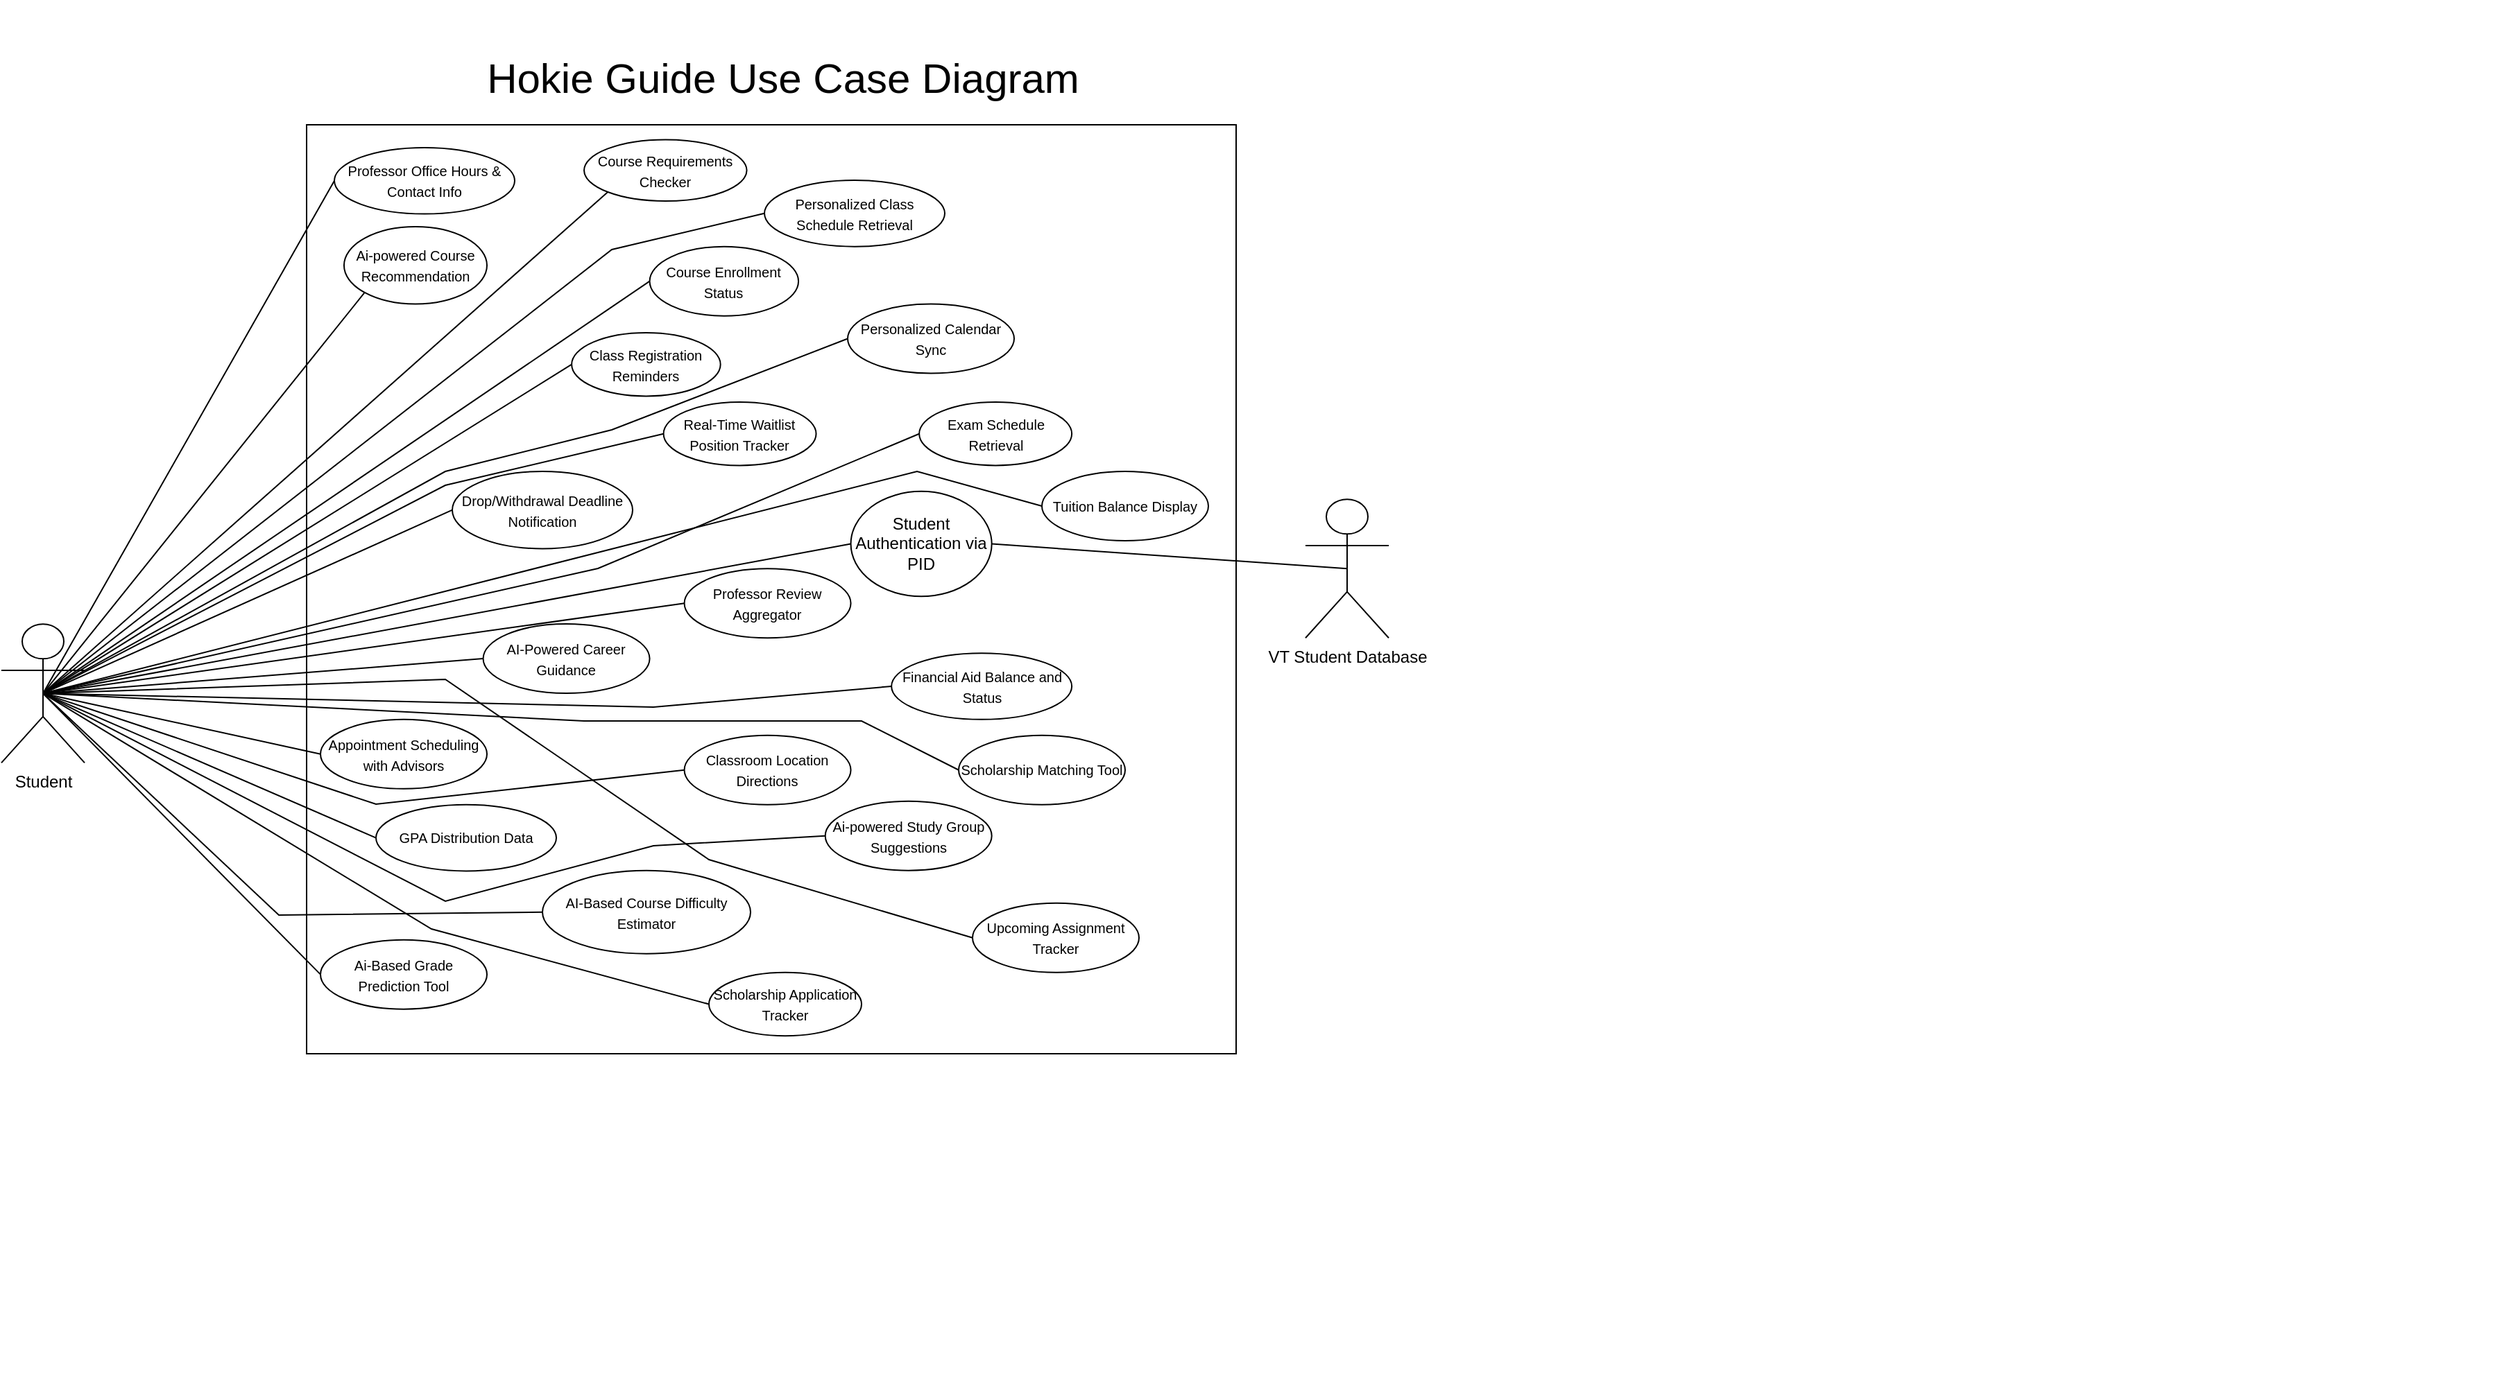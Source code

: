 <mxfile version="24.7.17">
  <diagram name="Page-1" id="CSJSGIS1LzkZytk3F4L5">
    <mxGraphModel dx="3250" dy="2093" grid="1" gridSize="10" guides="1" tooltips="1" connect="1" arrows="1" fold="1" page="1" pageScale="1" pageWidth="1920" pageHeight="1200" math="0" shadow="0">
      <root>
        <mxCell id="0" />
        <mxCell id="1" parent="0" />
        <mxCell id="hB7sJtixc7SgUdTs9786-3" value="Student" style="shape=umlActor;verticalLabelPosition=bottom;verticalAlign=top;html=1;outlineConnect=0;" parent="1" vertex="1">
          <mxGeometry x="-1470" y="430.15" width="60" height="100.03" as="geometry" />
        </mxCell>
        <mxCell id="hB7sJtixc7SgUdTs9786-5" value="" style="group" parent="1" vertex="1" connectable="0">
          <mxGeometry x="-1250" y="-20" width="1580" height="990" as="geometry" />
        </mxCell>
        <mxCell id="hB7sJtixc7SgUdTs9786-1" value="" style="rounded=0;whiteSpace=wrap;html=1;" parent="hB7sJtixc7SgUdTs9786-5" vertex="1">
          <mxGeometry y="90" width="670" height="670" as="geometry" />
        </mxCell>
        <mxCell id="hB7sJtixc7SgUdTs9786-2" value="&lt;font style=&quot;font-size: 30px;&quot;&gt;Hokie Guide Use Case Diagram&lt;/font&gt;" style="text;html=1;align=center;verticalAlign=middle;whiteSpace=wrap;rounded=0;" parent="hB7sJtixc7SgUdTs9786-5" vertex="1">
          <mxGeometry x="127.27" y="10.73" width="433.1" height="90" as="geometry" />
        </mxCell>
        <mxCell id="hB7sJtixc7SgUdTs9786-19" value="&lt;font style=&quot;font-size: 12px;&quot;&gt;Student Authentication via PID&lt;/font&gt;" style="ellipse;whiteSpace=wrap;html=1;" parent="hB7sJtixc7SgUdTs9786-5" vertex="1">
          <mxGeometry x="392.27" y="354.43" width="101.57" height="75.71" as="geometry" />
        </mxCell>
        <mxCell id="qvIvYTP-Vxzy6xqbFxnC-11" value="" style="group;fontStyle=4" parent="hB7sJtixc7SgUdTs9786-5" vertex="1" connectable="0">
          <mxGeometry x="26.97" y="163.56" width="103.03" height="55.71" as="geometry" />
        </mxCell>
        <mxCell id="qvIvYTP-Vxzy6xqbFxnC-15" value="" style="group" parent="qvIvYTP-Vxzy6xqbFxnC-11" vertex="1" connectable="0">
          <mxGeometry width="103.03" height="55.71" as="geometry" />
        </mxCell>
        <mxCell id="hB7sJtixc7SgUdTs9786-14" value="&lt;font style=&quot;font-size: 10px;&quot;&gt;Ai-powered Course Recommendation&lt;/font&gt;" style="ellipse;whiteSpace=wrap;html=1;" parent="qvIvYTP-Vxzy6xqbFxnC-15" vertex="1">
          <mxGeometry width="103.03" height="55.71" as="geometry" />
        </mxCell>
        <mxCell id="qvIvYTP-Vxzy6xqbFxnC-43" value="&lt;font style=&quot;font-size: 10px;&quot;&gt;Course Requirements Checker&lt;/font&gt;" style="ellipse;whiteSpace=wrap;html=1;" parent="hB7sJtixc7SgUdTs9786-5" vertex="1">
          <mxGeometry x="200" y="100.73" width="117.27" height="44.27" as="geometry" />
        </mxCell>
        <mxCell id="qvIvYTP-Vxzy6xqbFxnC-45" value="&lt;font style=&quot;font-size: 10px;&quot;&gt;Course Enrollment Status&lt;/font&gt;" style="ellipse;whiteSpace=wrap;html=1;" parent="hB7sJtixc7SgUdTs9786-5" vertex="1">
          <mxGeometry x="247.27" y="177.84" width="107.27" height="50" as="geometry" />
        </mxCell>
        <mxCell id="qvIvYTP-Vxzy6xqbFxnC-46" value="&lt;font style=&quot;font-size: 10px;&quot;&gt;Class Registration Reminders&lt;/font&gt;" style="ellipse;whiteSpace=wrap;html=1;" parent="hB7sJtixc7SgUdTs9786-5" vertex="1">
          <mxGeometry x="191.06" y="240" width="107.27" height="45.71" as="geometry" />
        </mxCell>
        <mxCell id="qvIvYTP-Vxzy6xqbFxnC-47" value="&lt;font style=&quot;font-size: 10px;&quot;&gt;Real-Time Waitlist Position Tracker&lt;/font&gt;" style="ellipse;whiteSpace=wrap;html=1;" parent="hB7sJtixc7SgUdTs9786-5" vertex="1">
          <mxGeometry x="257.27" y="290" width="110" height="45.71" as="geometry" />
        </mxCell>
        <mxCell id="qvIvYTP-Vxzy6xqbFxnC-48" value="&lt;font style=&quot;font-size: 10px;&quot;&gt;Drop/Withdrawal Deadline Notification&lt;/font&gt;" style="ellipse;whiteSpace=wrap;html=1;" parent="hB7sJtixc7SgUdTs9786-5" vertex="1">
          <mxGeometry x="105" y="340" width="130" height="55.71" as="geometry" />
        </mxCell>
        <mxCell id="qvIvYTP-Vxzy6xqbFxnC-71" value="&lt;font style=&quot;font-size: 10px;&quot;&gt;Personalized Class Schedule Retrieval&lt;/font&gt;" style="ellipse;whiteSpace=wrap;html=1;" parent="hB7sJtixc7SgUdTs9786-5" vertex="1">
          <mxGeometry x="330" y="130" width="130" height="47.84" as="geometry" />
        </mxCell>
        <mxCell id="qvIvYTP-Vxzy6xqbFxnC-72" value="&lt;font style=&quot;font-size: 10px;&quot;&gt;Personalized Calendar Sync&lt;/font&gt;" style="ellipse;whiteSpace=wrap;html=1;" parent="hB7sJtixc7SgUdTs9786-5" vertex="1">
          <mxGeometry x="390" y="219.27" width="120" height="49.99" as="geometry" />
        </mxCell>
        <mxCell id="qvIvYTP-Vxzy6xqbFxnC-74" value="&lt;font style=&quot;font-size: 10px;&quot;&gt;Exam Schedule Retrieval&lt;/font&gt;" style="ellipse;whiteSpace=wrap;html=1;" parent="hB7sJtixc7SgUdTs9786-5" vertex="1">
          <mxGeometry x="441.57" y="290.0" width="110" height="45.71" as="geometry" />
        </mxCell>
        <mxCell id="qvIvYTP-Vxzy6xqbFxnC-80" value="&lt;font style=&quot;font-size: 10px;&quot;&gt;Upcoming Assignment Tracker&lt;/font&gt;" style="ellipse;whiteSpace=wrap;html=1;" parent="hB7sJtixc7SgUdTs9786-5" vertex="1">
          <mxGeometry x="480" y="651.41" width="120" height="50" as="geometry" />
        </mxCell>
        <mxCell id="qvIvYTP-Vxzy6xqbFxnC-86" value="&lt;font style=&quot;font-size: 10px;&quot;&gt;Financial Aid Balance and Status&lt;/font&gt;" style="ellipse;whiteSpace=wrap;html=1;" parent="hB7sJtixc7SgUdTs9786-5" vertex="1">
          <mxGeometry x="421.57" y="471.08" width="130" height="47.84" as="geometry" />
        </mxCell>
        <mxCell id="qvIvYTP-Vxzy6xqbFxnC-87" value="&lt;font style=&quot;font-size: 10px;&quot;&gt;Tuition Balance Display&lt;/font&gt;" style="ellipse;whiteSpace=wrap;html=1;" parent="hB7sJtixc7SgUdTs9786-5" vertex="1">
          <mxGeometry x="530" y="340.0" width="120" height="49.99" as="geometry" />
        </mxCell>
        <mxCell id="qvIvYTP-Vxzy6xqbFxnC-88" value="&lt;font style=&quot;font-size: 10px;&quot;&gt;Scholarship Application Tracker&lt;/font&gt;" style="ellipse;whiteSpace=wrap;html=1;" parent="hB7sJtixc7SgUdTs9786-5" vertex="1">
          <mxGeometry x="290" y="701.41" width="110" height="45.71" as="geometry" />
        </mxCell>
        <mxCell id="qvIvYTP-Vxzy6xqbFxnC-91" value="&lt;font style=&quot;font-size: 10px;&quot;&gt;Scholarship Matching Tool&lt;/font&gt;" style="ellipse;whiteSpace=wrap;html=1;" parent="hB7sJtixc7SgUdTs9786-5" vertex="1">
          <mxGeometry x="470" y="530.38" width="120" height="50" as="geometry" />
        </mxCell>
        <mxCell id="qvIvYTP-Vxzy6xqbFxnC-98" value="&lt;font style=&quot;font-size: 10px;&quot;&gt;GPA Distribution Data&lt;/font&gt;" style="ellipse;whiteSpace=wrap;html=1;" parent="hB7sJtixc7SgUdTs9786-5" vertex="1">
          <mxGeometry x="50.0" y="580.37" width="130" height="47.84" as="geometry" />
        </mxCell>
        <mxCell id="qvIvYTP-Vxzy6xqbFxnC-99" value="&lt;font style=&quot;font-size: 10px;&quot;&gt;AI-Based Course Difficulty Estimator&lt;/font&gt;" style="ellipse;whiteSpace=wrap;html=1;" parent="hB7sJtixc7SgUdTs9786-5" vertex="1">
          <mxGeometry x="170" y="627.84" width="150" height="60" as="geometry" />
        </mxCell>
        <mxCell id="qvIvYTP-Vxzy6xqbFxnC-104" value="&lt;font style=&quot;font-size: 10px;&quot;&gt;Ai-Based Grade Prediction Tool&lt;/font&gt;" style="ellipse;whiteSpace=wrap;html=1;" parent="hB7sJtixc7SgUdTs9786-5" vertex="1">
          <mxGeometry x="10.0" y="677.83" width="120" height="50" as="geometry" />
        </mxCell>
        <mxCell id="qvIvYTP-Vxzy6xqbFxnC-112" value="&lt;font style=&quot;font-size: 10px;&quot;&gt;Professor Office Hours &amp;amp; Contact Info&lt;/font&gt;" style="ellipse;whiteSpace=wrap;html=1;" parent="hB7sJtixc7SgUdTs9786-5" vertex="1">
          <mxGeometry x="20.0" y="106.45" width="130" height="47.84" as="geometry" />
        </mxCell>
        <mxCell id="qvIvYTP-Vxzy6xqbFxnC-113" value="&lt;font style=&quot;font-size: 10px;&quot;&gt;Professor Review Aggregator&lt;/font&gt;" style="ellipse;whiteSpace=wrap;html=1;" parent="hB7sJtixc7SgUdTs9786-5" vertex="1">
          <mxGeometry x="272.27" y="410.15" width="120" height="49.99" as="geometry" />
        </mxCell>
        <mxCell id="qvIvYTP-Vxzy6xqbFxnC-114" value="&lt;font style=&quot;font-size: 10px;&quot;&gt;Appointment Scheduling with Advisors&lt;/font&gt;" style="ellipse;whiteSpace=wrap;html=1;" parent="hB7sJtixc7SgUdTs9786-5" vertex="1">
          <mxGeometry x="10.0" y="518.92" width="120" height="50" as="geometry" />
        </mxCell>
        <mxCell id="qvIvYTP-Vxzy6xqbFxnC-116" value="&lt;font style=&quot;font-size: 10px;&quot;&gt;Classroom Location Directions&lt;/font&gt;" style="ellipse;whiteSpace=wrap;html=1;" parent="hB7sJtixc7SgUdTs9786-5" vertex="1">
          <mxGeometry x="272.27" y="530.38" width="120" height="49.99" as="geometry" />
        </mxCell>
        <mxCell id="qvIvYTP-Vxzy6xqbFxnC-132" value="&lt;font style=&quot;font-size: 10px;&quot;&gt;AI-Powered Career Guidance&lt;/font&gt;" style="ellipse;whiteSpace=wrap;html=1;" parent="hB7sJtixc7SgUdTs9786-5" vertex="1">
          <mxGeometry x="127.27" y="450.0" width="120" height="50" as="geometry" />
        </mxCell>
        <mxCell id="qvIvYTP-Vxzy6xqbFxnC-134" value="&lt;font style=&quot;font-size: 10px;&quot;&gt;Ai-powered Study Group Suggestions&lt;/font&gt;" style="ellipse;whiteSpace=wrap;html=1;" parent="hB7sJtixc7SgUdTs9786-5" vertex="1">
          <mxGeometry x="373.84" y="577.85" width="120" height="49.99" as="geometry" />
        </mxCell>
        <mxCell id="zmE5umMrPIirgxl5zpid-3" value="VT Student Database" style="shape=umlActor;verticalLabelPosition=bottom;verticalAlign=top;html=1;outlineConnect=0;" vertex="1" parent="hB7sJtixc7SgUdTs9786-5">
          <mxGeometry x="720" y="360.11" width="60" height="100.03" as="geometry" />
        </mxCell>
        <mxCell id="zmE5umMrPIirgxl5zpid-5" style="rounded=0;orthogonalLoop=1;jettySize=auto;html=1;exitX=1;exitY=0.5;exitDx=0;exitDy=0;entryX=0.5;entryY=0.5;entryDx=0;entryDy=0;entryPerimeter=0;endArrow=none;endFill=0;" edge="1" parent="hB7sJtixc7SgUdTs9786-5" source="hB7sJtixc7SgUdTs9786-19" target="zmE5umMrPIirgxl5zpid-3">
          <mxGeometry relative="1" as="geometry" />
        </mxCell>
        <mxCell id="hB7sJtixc7SgUdTs9786-24" value="" style="endArrow=none;html=1;rounded=0;entryX=0;entryY=0.5;entryDx=0;entryDy=0;exitX=0.5;exitY=0.5;exitDx=0;exitDy=0;endFill=0;exitPerimeter=0;" parent="1" source="hB7sJtixc7SgUdTs9786-3" target="hB7sJtixc7SgUdTs9786-19" edge="1">
          <mxGeometry width="50" height="50" relative="1" as="geometry">
            <mxPoint x="-1610" y="440" as="sourcePoint" />
            <mxPoint x="-1340.909" y="482.857" as="targetPoint" />
          </mxGeometry>
        </mxCell>
        <mxCell id="zmE5umMrPIirgxl5zpid-9" value="" style="endArrow=none;html=1;rounded=0;entryX=0;entryY=0.5;entryDx=0;entryDy=0;exitX=0.5;exitY=0.5;exitDx=0;exitDy=0;endFill=0;exitPerimeter=0;" edge="1" parent="1" source="hB7sJtixc7SgUdTs9786-3" target="qvIvYTP-Vxzy6xqbFxnC-112">
          <mxGeometry width="50" height="50" relative="1" as="geometry">
            <mxPoint x="-1810" y="490" as="sourcePoint" />
            <mxPoint x="-1304" y="448" as="targetPoint" />
          </mxGeometry>
        </mxCell>
        <mxCell id="qvIvYTP-Vxzy6xqbFxnC-44" value="" style="endArrow=none;html=1;rounded=0;entryX=0;entryY=1;entryDx=0;entryDy=0;endFill=0;exitX=0.5;exitY=0.5;exitDx=0;exitDy=0;exitPerimeter=0;" parent="1" source="hB7sJtixc7SgUdTs9786-3" target="qvIvYTP-Vxzy6xqbFxnC-43" edge="1">
          <mxGeometry width="50" height="50" relative="1" as="geometry">
            <mxPoint x="-1810" y="480" as="sourcePoint" />
            <mxPoint x="-1155.8" y="324.29" as="targetPoint" />
          </mxGeometry>
        </mxCell>
        <mxCell id="qvIvYTP-Vxzy6xqbFxnC-49" value="" style="endArrow=none;html=1;rounded=0;entryX=0;entryY=0.5;entryDx=0;entryDy=0;endFill=0;exitX=0.5;exitY=0.5;exitDx=0;exitDy=0;exitPerimeter=0;" parent="1" source="hB7sJtixc7SgUdTs9786-3" target="qvIvYTP-Vxzy6xqbFxnC-45" edge="1">
          <mxGeometry width="50" height="50" relative="1" as="geometry">
            <mxPoint x="-1411.561" y="276.115" as="sourcePoint" />
            <mxPoint x="-1280" y="228" as="targetPoint" />
          </mxGeometry>
        </mxCell>
        <mxCell id="qvIvYTP-Vxzy6xqbFxnC-50" value="" style="endArrow=none;html=1;rounded=0;entryX=0;entryY=0.5;entryDx=0;entryDy=0;endFill=0;exitX=0.5;exitY=0.5;exitDx=0;exitDy=0;exitPerimeter=0;" parent="1" source="hB7sJtixc7SgUdTs9786-3" target="qvIvYTP-Vxzy6xqbFxnC-46" edge="1">
          <mxGeometry width="50" height="50" relative="1" as="geometry">
            <mxPoint x="-1410.596" y="292.641" as="sourcePoint" />
            <mxPoint x="-1270" y="238" as="targetPoint" />
          </mxGeometry>
        </mxCell>
        <mxCell id="qvIvYTP-Vxzy6xqbFxnC-52" value="" style="endArrow=none;html=1;rounded=0;entryX=0;entryY=0.5;entryDx=0;entryDy=0;endFill=0;exitX=0.5;exitY=0.5;exitDx=0;exitDy=0;exitPerimeter=0;" parent="1" source="hB7sJtixc7SgUdTs9786-3" target="qvIvYTP-Vxzy6xqbFxnC-48" edge="1">
          <mxGeometry width="50" height="50" relative="1" as="geometry">
            <mxPoint x="-1426.983" y="308.478" as="sourcePoint" />
            <mxPoint x="-1250" y="258" as="targetPoint" />
          </mxGeometry>
        </mxCell>
        <mxCell id="qvIvYTP-Vxzy6xqbFxnC-51" value="" style="endArrow=none;html=1;rounded=0;entryX=0;entryY=0.5;entryDx=0;entryDy=0;endFill=0;exitX=0.5;exitY=0.5;exitDx=0;exitDy=0;exitPerimeter=0;" parent="1" source="hB7sJtixc7SgUdTs9786-3" target="qvIvYTP-Vxzy6xqbFxnC-47" edge="1">
          <mxGeometry width="50" height="50" relative="1" as="geometry">
            <mxPoint x="-1442.799" y="314.377" as="sourcePoint" />
            <mxPoint x="-1260" y="248" as="targetPoint" />
            <Array as="points">
              <mxPoint x="-1150" y="330" />
            </Array>
          </mxGeometry>
        </mxCell>
        <mxCell id="hB7sJtixc7SgUdTs9786-29" value="" style="endArrow=none;html=1;rounded=0;entryX=0;entryY=1;entryDx=0;entryDy=0;endFill=0;exitX=0.5;exitY=0.5;exitDx=0;exitDy=0;exitPerimeter=0;" parent="1" source="hB7sJtixc7SgUdTs9786-3" target="hB7sJtixc7SgUdTs9786-14" edge="1">
          <mxGeometry width="50" height="50" relative="1" as="geometry">
            <mxPoint x="-1910" y="485.72" as="sourcePoint" />
            <mxPoint x="-1575.8" y="238.58" as="targetPoint" />
          </mxGeometry>
        </mxCell>
        <mxCell id="zmE5umMrPIirgxl5zpid-11" value="" style="endArrow=none;html=1;rounded=0;entryX=0;entryY=0.5;entryDx=0;entryDy=0;endFill=0;exitX=0.5;exitY=0.5;exitDx=0;exitDy=0;exitPerimeter=0;" edge="1" parent="1" source="hB7sJtixc7SgUdTs9786-3" target="qvIvYTP-Vxzy6xqbFxnC-113">
          <mxGeometry width="50" height="50" relative="1" as="geometry">
            <mxPoint x="-1430" y="490" as="sourcePoint" />
            <mxPoint x="-1220" y="412" as="targetPoint" />
          </mxGeometry>
        </mxCell>
        <mxCell id="zmE5umMrPIirgxl5zpid-14" value="" style="endArrow=none;html=1;rounded=0;entryX=0;entryY=0.5;entryDx=0;entryDy=0;endFill=0;exitX=0.5;exitY=0.5;exitDx=0;exitDy=0;exitPerimeter=0;" edge="1" parent="1" source="hB7sJtixc7SgUdTs9786-3" target="qvIvYTP-Vxzy6xqbFxnC-132">
          <mxGeometry width="50" height="50" relative="1" as="geometry">
            <mxPoint x="-1430" y="490" as="sourcePoint" />
            <mxPoint x="-1170" y="485" as="targetPoint" />
          </mxGeometry>
        </mxCell>
        <mxCell id="zmE5umMrPIirgxl5zpid-15" value="" style="endArrow=none;html=1;rounded=0;entryX=0;entryY=0.5;entryDx=0;entryDy=0;endFill=0;exitX=0.5;exitY=0.5;exitDx=0;exitDy=0;exitPerimeter=0;" edge="1" parent="1" source="hB7sJtixc7SgUdTs9786-3" target="qvIvYTP-Vxzy6xqbFxnC-71">
          <mxGeometry width="50" height="50" relative="1" as="geometry">
            <mxPoint x="-1430" y="490" as="sourcePoint" />
            <mxPoint x="-1063" y="169" as="targetPoint" />
            <Array as="points">
              <mxPoint x="-1030" y="160" />
            </Array>
          </mxGeometry>
        </mxCell>
        <mxCell id="zmE5umMrPIirgxl5zpid-16" value="" style="endArrow=none;html=1;rounded=0;entryX=0;entryY=0.5;entryDx=0;entryDy=0;endFill=0;exitX=0.5;exitY=0.5;exitDx=0;exitDy=0;exitPerimeter=0;" edge="1" parent="1" source="hB7sJtixc7SgUdTs9786-3" target="qvIvYTP-Vxzy6xqbFxnC-72">
          <mxGeometry width="50" height="50" relative="1" as="geometry">
            <mxPoint x="-1430" y="490" as="sourcePoint" />
            <mxPoint x="-1089" y="293" as="targetPoint" />
            <Array as="points">
              <mxPoint x="-1150" y="320" />
              <mxPoint x="-1030" y="290" />
            </Array>
          </mxGeometry>
        </mxCell>
        <mxCell id="zmE5umMrPIirgxl5zpid-17" value="" style="endArrow=none;html=1;rounded=0;entryX=0;entryY=0.5;entryDx=0;entryDy=0;endFill=0;exitX=0.5;exitY=0.5;exitDx=0;exitDy=0;exitPerimeter=0;" edge="1" parent="1" source="hB7sJtixc7SgUdTs9786-3" target="qvIvYTP-Vxzy6xqbFxnC-74">
          <mxGeometry width="50" height="50" relative="1" as="geometry">
            <mxPoint x="-1430" y="490" as="sourcePoint" />
            <mxPoint x="-1220" y="412" as="targetPoint" />
            <Array as="points">
              <mxPoint x="-1040" y="390" />
            </Array>
          </mxGeometry>
        </mxCell>
        <mxCell id="zmE5umMrPIirgxl5zpid-18" value="" style="endArrow=none;html=1;rounded=0;entryX=0;entryY=0.5;entryDx=0;entryDy=0;endFill=0;exitX=0.5;exitY=0.5;exitDx=0;exitDy=0;exitPerimeter=0;" edge="1" parent="1" source="hB7sJtixc7SgUdTs9786-3" target="qvIvYTP-Vxzy6xqbFxnC-114">
          <mxGeometry width="50" height="50" relative="1" as="geometry">
            <mxPoint x="-1430" y="490" as="sourcePoint" />
            <mxPoint x="-1153" y="505" as="targetPoint" />
          </mxGeometry>
        </mxCell>
        <mxCell id="zmE5umMrPIirgxl5zpid-19" value="" style="endArrow=none;html=1;rounded=0;entryX=0;entryY=0.5;entryDx=0;entryDy=0;endFill=0;exitX=0.5;exitY=0.5;exitDx=0;exitDy=0;exitPerimeter=0;" edge="1" parent="1" source="hB7sJtixc7SgUdTs9786-3" target="qvIvYTP-Vxzy6xqbFxnC-98">
          <mxGeometry width="50" height="50" relative="1" as="geometry">
            <mxPoint x="-1430" y="490" as="sourcePoint" />
            <mxPoint x="-1230" y="565" as="targetPoint" />
          </mxGeometry>
        </mxCell>
        <mxCell id="zmE5umMrPIirgxl5zpid-20" value="" style="endArrow=none;html=1;rounded=0;entryX=0;entryY=0.5;entryDx=0;entryDy=0;endFill=0;exitX=0.5;exitY=0.5;exitDx=0;exitDy=0;exitPerimeter=0;" edge="1" parent="1" source="hB7sJtixc7SgUdTs9786-3" target="qvIvYTP-Vxzy6xqbFxnC-104">
          <mxGeometry width="50" height="50" relative="1" as="geometry">
            <mxPoint x="-1420" y="500" as="sourcePoint" />
            <mxPoint x="-1220" y="575" as="targetPoint" />
          </mxGeometry>
        </mxCell>
        <mxCell id="zmE5umMrPIirgxl5zpid-21" value="" style="endArrow=none;html=1;rounded=0;entryX=0;entryY=0.5;entryDx=0;entryDy=0;endFill=0;exitX=0.5;exitY=0.5;exitDx=0;exitDy=0;exitPerimeter=0;" edge="1" parent="1" source="hB7sJtixc7SgUdTs9786-3" target="qvIvYTP-Vxzy6xqbFxnC-99">
          <mxGeometry width="50" height="50" relative="1" as="geometry">
            <mxPoint x="-1410" y="510" as="sourcePoint" />
            <mxPoint x="-1210" y="585" as="targetPoint" />
            <Array as="points">
              <mxPoint x="-1270" y="640" />
            </Array>
          </mxGeometry>
        </mxCell>
        <mxCell id="zmE5umMrPIirgxl5zpid-22" value="" style="endArrow=none;html=1;rounded=0;entryX=0;entryY=0.5;entryDx=0;entryDy=0;endFill=0;exitX=0.5;exitY=0.5;exitDx=0;exitDy=0;exitPerimeter=0;" edge="1" parent="1" source="hB7sJtixc7SgUdTs9786-3" target="qvIvYTP-Vxzy6xqbFxnC-116">
          <mxGeometry width="50" height="50" relative="1" as="geometry">
            <mxPoint x="-1400" y="520" as="sourcePoint" />
            <mxPoint x="-1200" y="595" as="targetPoint" />
            <Array as="points">
              <mxPoint x="-1200" y="560" />
            </Array>
          </mxGeometry>
        </mxCell>
        <mxCell id="zmE5umMrPIirgxl5zpid-23" value="" style="endArrow=none;html=1;rounded=0;entryX=0;entryY=0.5;entryDx=0;entryDy=0;endFill=0;exitX=0.5;exitY=0.5;exitDx=0;exitDy=0;exitPerimeter=0;" edge="1" parent="1" source="hB7sJtixc7SgUdTs9786-3" target="qvIvYTP-Vxzy6xqbFxnC-134">
          <mxGeometry width="50" height="50" relative="1" as="geometry">
            <mxPoint x="-1390" y="530" as="sourcePoint" />
            <mxPoint x="-1190" y="605" as="targetPoint" />
            <Array as="points">
              <mxPoint x="-1150" y="630" />
              <mxPoint x="-1000" y="590" />
            </Array>
          </mxGeometry>
        </mxCell>
        <mxCell id="zmE5umMrPIirgxl5zpid-24" value="" style="endArrow=none;html=1;rounded=0;entryX=0;entryY=0.5;entryDx=0;entryDy=0;endFill=0;exitX=0.5;exitY=0.5;exitDx=0;exitDy=0;exitPerimeter=0;" edge="1" parent="1" source="hB7sJtixc7SgUdTs9786-3" target="qvIvYTP-Vxzy6xqbFxnC-88">
          <mxGeometry width="50" height="50" relative="1" as="geometry">
            <mxPoint x="-1380" y="540" as="sourcePoint" />
            <mxPoint x="-1180" y="615" as="targetPoint" />
            <Array as="points">
              <mxPoint x="-1160" y="650" />
            </Array>
          </mxGeometry>
        </mxCell>
        <mxCell id="zmE5umMrPIirgxl5zpid-25" value="" style="endArrow=none;html=1;rounded=0;entryX=0;entryY=0.5;entryDx=0;entryDy=0;endFill=0;exitX=0.5;exitY=0.5;exitDx=0;exitDy=0;exitPerimeter=0;" edge="1" parent="1" source="hB7sJtixc7SgUdTs9786-3" target="qvIvYTP-Vxzy6xqbFxnC-86">
          <mxGeometry width="50" height="50" relative="1" as="geometry">
            <mxPoint x="-1370" y="550" as="sourcePoint" />
            <mxPoint x="-1170" y="625" as="targetPoint" />
            <Array as="points">
              <mxPoint x="-1000" y="490" />
            </Array>
          </mxGeometry>
        </mxCell>
        <mxCell id="zmE5umMrPIirgxl5zpid-26" value="" style="endArrow=none;html=1;rounded=0;entryX=0;entryY=0.5;entryDx=0;entryDy=0;endFill=0;exitX=0.5;exitY=0.5;exitDx=0;exitDy=0;exitPerimeter=0;" edge="1" parent="1" source="hB7sJtixc7SgUdTs9786-3" target="qvIvYTP-Vxzy6xqbFxnC-91">
          <mxGeometry width="50" height="50" relative="1" as="geometry">
            <mxPoint x="-1360" y="560" as="sourcePoint" />
            <mxPoint x="-1160" y="635" as="targetPoint" />
            <Array as="points">
              <mxPoint x="-1050" y="500" />
              <mxPoint x="-850" y="500" />
            </Array>
          </mxGeometry>
        </mxCell>
        <mxCell id="zmE5umMrPIirgxl5zpid-27" value="" style="endArrow=none;html=1;rounded=0;entryX=0;entryY=0.5;entryDx=0;entryDy=0;endFill=0;exitX=0.5;exitY=0.5;exitDx=0;exitDy=0;exitPerimeter=0;" edge="1" parent="1" source="hB7sJtixc7SgUdTs9786-3" target="qvIvYTP-Vxzy6xqbFxnC-87">
          <mxGeometry width="50" height="50" relative="1" as="geometry">
            <mxPoint x="-1350" y="570" as="sourcePoint" />
            <mxPoint x="-1150" y="645" as="targetPoint" />
            <Array as="points">
              <mxPoint x="-810" y="320" />
            </Array>
          </mxGeometry>
        </mxCell>
        <mxCell id="zmE5umMrPIirgxl5zpid-28" value="" style="endArrow=none;html=1;rounded=0;entryX=0;entryY=0.5;entryDx=0;entryDy=0;endFill=0;exitX=0.5;exitY=0.5;exitDx=0;exitDy=0;exitPerimeter=0;" edge="1" parent="1" source="hB7sJtixc7SgUdTs9786-3" target="qvIvYTP-Vxzy6xqbFxnC-80">
          <mxGeometry width="50" height="50" relative="1" as="geometry">
            <mxPoint x="-1340" y="580" as="sourcePoint" />
            <mxPoint x="-1140" y="655" as="targetPoint" />
            <Array as="points">
              <mxPoint x="-1150" y="470" />
              <mxPoint x="-960" y="600" />
            </Array>
          </mxGeometry>
        </mxCell>
      </root>
    </mxGraphModel>
  </diagram>
</mxfile>
